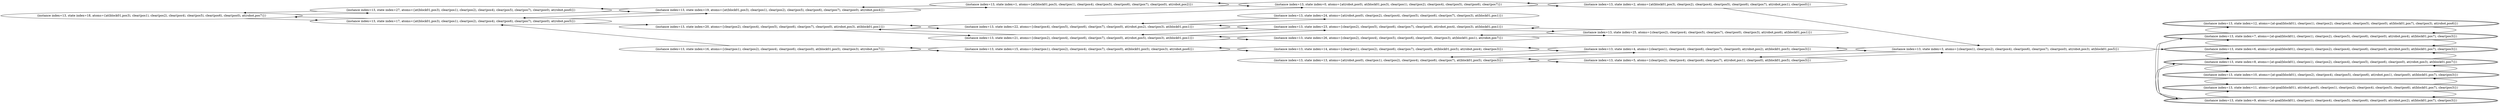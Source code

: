 digraph {
rankdir="LR"
s18[label="(instance index=13, state index=18, atoms={at(block01,pos3), clear(pos1), clear(pos2), clear(pos4), clear(pos5), clear(pos6), clear(pos0), at(robot,pos7)})"]
s27[label="(instance index=13, state index=27, atoms={at(block01,pos3), clear(pos1), clear(pos2), clear(pos4), clear(pos5), clear(pos7), clear(pos0), at(robot,pos6)})"]
s17[label="(instance index=13, state index=17, atoms={at(block01,pos3), clear(pos1), clear(pos2), clear(pos4), clear(pos6), clear(pos7), clear(pos0), at(robot,pos5)})"]
s16[label="(instance index=13, state index=16, atoms={clear(pos1), clear(pos2), clear(pos4), clear(pos6), clear(pos0), at(block01,pos5), clear(pos3), at(robot,pos7)})"]
s19[label="(instance index=13, state index=19, atoms={at(block01,pos3), clear(pos1), clear(pos2), clear(pos5), clear(pos6), clear(pos7), clear(pos0), at(robot,pos4)})"]
s20[label="(instance index=13, state index=20, atoms={clear(pos2), clear(pos4), clear(pos5), clear(pos6), clear(pos7), clear(pos0), at(robot,pos3), at(block01,pos1)})"]
s15[label="(instance index=13, state index=15, atoms={clear(pos1), clear(pos2), clear(pos4), clear(pos7), clear(pos0), at(block01,pos5), clear(pos3), at(robot,pos6)})"]
s1[label="(instance index=13, state index=1, atoms={at(block01,pos3), clear(pos1), clear(pos4), clear(pos5), clear(pos6), clear(pos7), clear(pos0), at(robot,pos2)})"]
s22[label="(instance index=13, state index=22, atoms={clear(pos4), clear(pos5), clear(pos6), clear(pos7), clear(pos0), at(robot,pos2), clear(pos3), at(block01,pos1)})"]
s21[label="(instance index=13, state index=21, atoms={clear(pos2), clear(pos4), clear(pos6), clear(pos7), clear(pos0), at(robot,pos5), clear(pos3), at(block01,pos1)})"]
s14[label="(instance index=13, state index=14, atoms={clear(pos1), clear(pos2), clear(pos6), clear(pos7), clear(pos0), at(block01,pos5), at(robot,pos4), clear(pos3)})"]
s0[label="(instance index=13, state index=0, atoms={at(robot,pos0), at(block01,pos3), clear(pos1), clear(pos2), clear(pos4), clear(pos5), clear(pos6), clear(pos7)})"]
s13[label="(instance index=13, state index=13, atoms={at(robot,pos0), clear(pos1), clear(pos2), clear(pos4), clear(pos6), clear(pos7), at(block01,pos5), clear(pos3)})"]
s23[label="(instance index=13, state index=23, atoms={clear(pos2), clear(pos5), clear(pos6), clear(pos7), clear(pos0), at(robot,pos4), clear(pos3), at(block01,pos1)})"]
s24[label="(instance index=13, state index=24, atoms={at(robot,pos0), clear(pos2), clear(pos4), clear(pos5), clear(pos6), clear(pos7), clear(pos3), at(block01,pos1)})"]
s26[label="(instance index=13, state index=26, atoms={clear(pos2), clear(pos4), clear(pos5), clear(pos6), clear(pos0), clear(pos3), at(block01,pos1), at(robot,pos7)})"]
s2[label="(instance index=13, state index=2, atoms={at(block01,pos3), clear(pos2), clear(pos4), clear(pos5), clear(pos6), clear(pos7), at(robot,pos1), clear(pos0)})"]
s4[label="(instance index=13, state index=4, atoms={clear(pos1), clear(pos4), clear(pos6), clear(pos7), clear(pos0), at(robot,pos2), at(block01,pos5), clear(pos3)})"]
s5[label="(instance index=13, state index=5, atoms={clear(pos2), clear(pos4), clear(pos6), clear(pos7), at(robot,pos1), clear(pos0), at(block01,pos5), clear(pos3)})"]
s25[label="(instance index=13, state index=25, atoms={clear(pos2), clear(pos4), clear(pos5), clear(pos7), clear(pos0), clear(pos3), at(robot,pos6), at(block01,pos1)})"]
s3[label="(instance index=13, state index=3, atoms={clear(pos1), clear(pos2), clear(pos4), clear(pos6), clear(pos7), clear(pos0), at(robot,pos3), at(block01,pos5)})"]
s12[peripheries=2,label="(instance index=13, state index=12, atoms={at-goal(block01), clear(pos1), clear(pos2), clear(pos4), clear(pos5), clear(pos0), at(block01,pos7), clear(pos3), at(robot,pos6)})"]
s11[peripheries=2,label="(instance index=13, state index=11, atoms={at-goal(block01), at(robot,pos0), clear(pos1), clear(pos2), clear(pos4), clear(pos5), clear(pos6), at(block01,pos7), clear(pos3)})"]
s10[peripheries=2,label="(instance index=13, state index=10, atoms={at-goal(block01), clear(pos2), clear(pos4), clear(pos5), clear(pos6), at(robot,pos1), clear(pos0), at(block01,pos7), clear(pos3)})"]
s9[peripheries=2,label="(instance index=13, state index=9, atoms={at-goal(block01), clear(pos1), clear(pos4), clear(pos5), clear(pos6), clear(pos0), at(robot,pos2), at(block01,pos7), clear(pos3)})"]
s8[peripheries=2,label="(instance index=13, state index=8, atoms={at-goal(block01), clear(pos1), clear(pos2), clear(pos4), clear(pos5), clear(pos6), clear(pos0), at(robot,pos3), at(block01,pos7)})"]
s7[peripheries=2,label="(instance index=13, state index=7, atoms={at-goal(block01), clear(pos1), clear(pos2), clear(pos5), clear(pos6), clear(pos0), at(robot,pos4), at(block01,pos7), clear(pos3)})"]
s6[peripheries=2,label="(instance index=13, state index=6, atoms={at-goal(block01), clear(pos1), clear(pos2), clear(pos4), clear(pos6), clear(pos0), at(robot,pos5), at(block01,pos7), clear(pos3)})"]
Dangling [ label = "", style = invis ]
{ rank = same; Dangling }
Dangling -> s0
{ rank = same; s0}
{ rank = same; s27,s17}
{ rank = same; s16,s19,s20}
{ rank = same; s15,s1,s22,s21}
{ rank = same; s14,s0,s13,s23,s24,s26}
{ rank = same; s2,s4,s5,s25}
{ rank = same; s3}
{ rank = same; s12,s11,s10,s9,s8,s7,s6}
{
s18->s27
s18->s17
}
{
s27->s19
s27->s18
s17->s20
s17->s19
s17->s18
}
{
s16->s15
s16->s17
s19->s1
s19->s27
s19->s17
s20->s22
s20->s21
}
{
s15->s14
s15->s16
s1->s19
s1->s0
s22->s23
s22->s20
s22->s24
s21->s23
s21->s20
s21->s26
}
{
s14->s15
s14->s4
s0->s2
s0->s1
s13->s5
s13->s4
s23->s21
s23->s22
s23->s25
s24->s22
s26->s21
s26->s25
}
{
s2->s3
s2->s0
s4->s14
s4->s13
s4->s3
s5->s13
s5->s3
s25->s23
s25->s26
}
{
s3->s6
s3->s5
s3->s4
}
{
s12->s7
s11->s10
s11->s9
s10->s11
s10->s8
s9->s7
s9->s11
s9->s8
s8->s10
s8->s6
s8->s9
s7->s6
s7->s12
s7->s9
s6->s7
s6->s8
}
}
